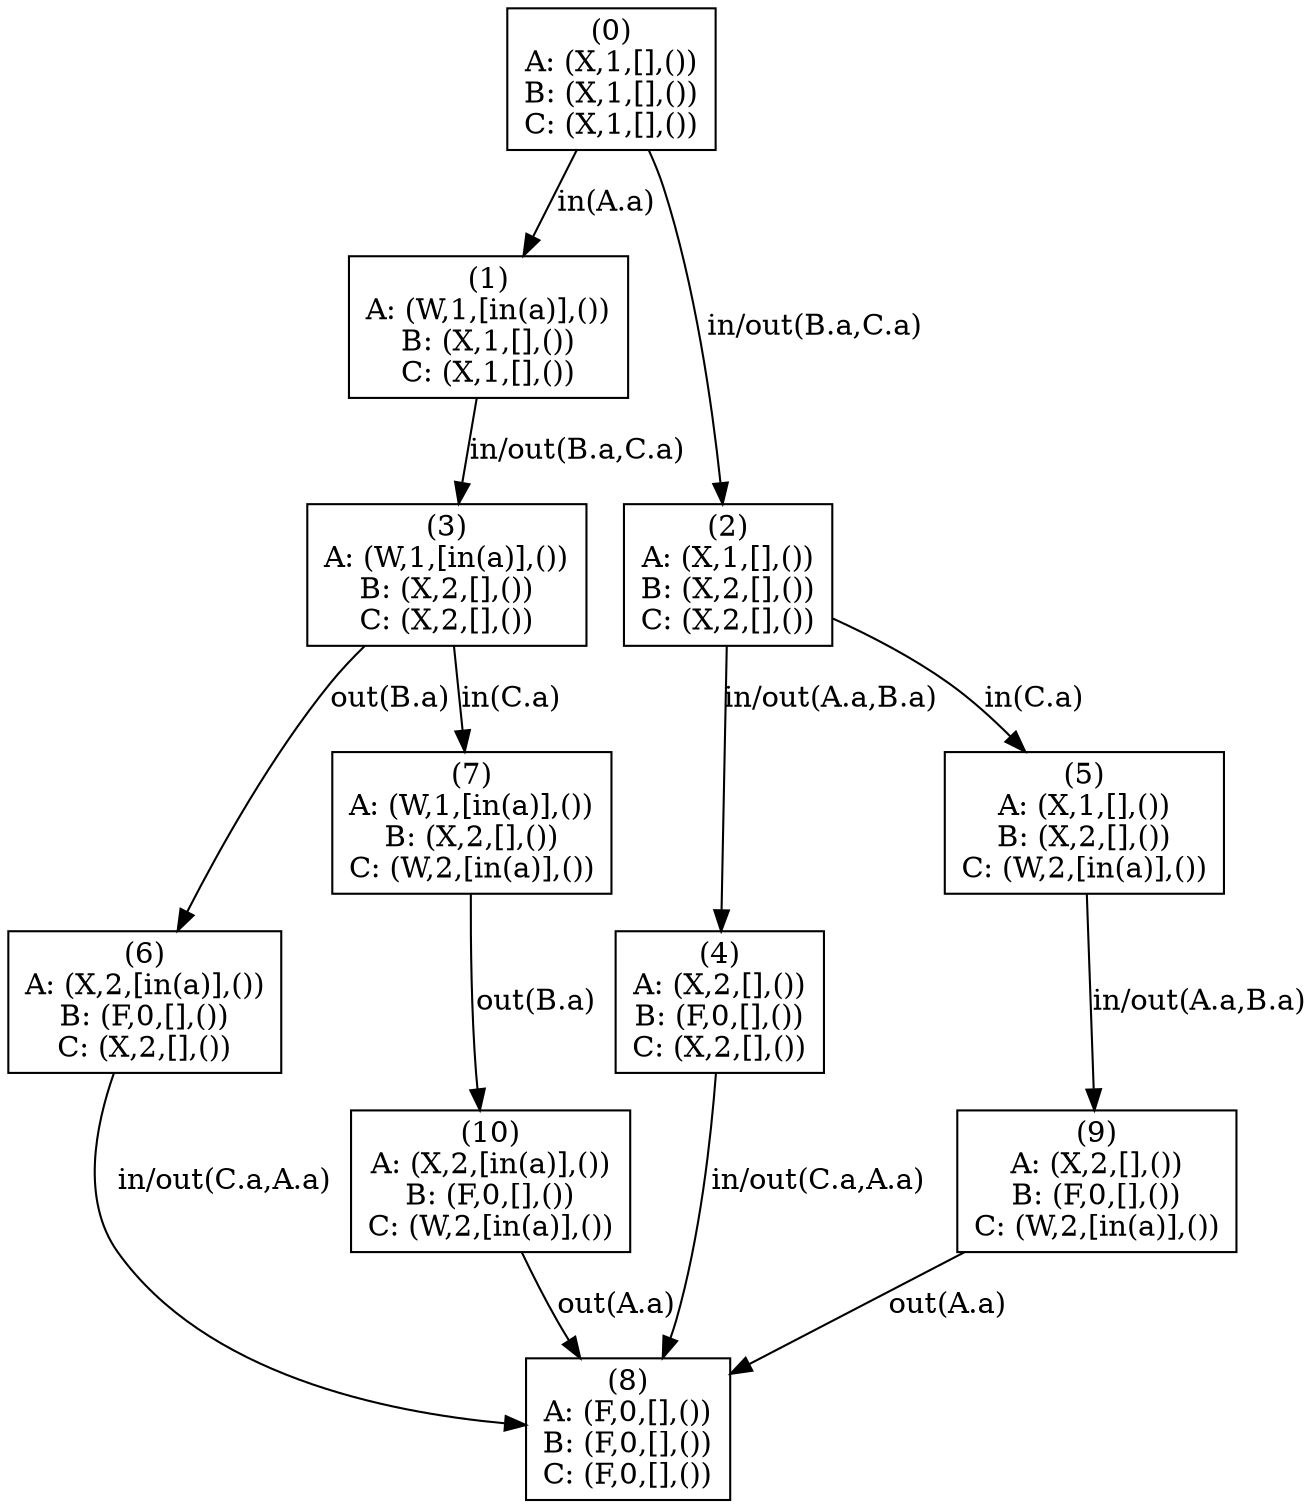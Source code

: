 digraph G {
	 rankdir=TB;
	0 [label = "(0)\nA: (X,1,[],())\nB: (X,1,[],())\nC: (X,1,[],())" shape=box];
	1 [label = "(1)\nA: (W,1,[in(a)],())\nB: (X,1,[],())\nC: (X,1,[],())" shape=box];
	2 [label = "(2)\nA: (X,1,[],())\nB: (X,2,[],())\nC: (X,2,[],())" shape=box];
	3 [label = "(3)\nA: (W,1,[in(a)],())\nB: (X,2,[],())\nC: (X,2,[],())" shape=box];
	4 [label = "(4)\nA: (X,2,[],())\nB: (F,0,[],())\nC: (X,2,[],())" shape=box];
	5 [label = "(5)\nA: (X,1,[],())\nB: (X,2,[],())\nC: (W,2,[in(a)],())" shape=box];
	6 [label = "(6)\nA: (X,2,[in(a)],())\nB: (F,0,[],())\nC: (X,2,[],())" shape=box];
	7 [label = "(7)\nA: (W,1,[in(a)],())\nB: (X,2,[],())\nC: (W,2,[in(a)],())" shape=box];
	8 [label = "(8)\nA: (F,0,[],())\nB: (F,0,[],())\nC: (F,0,[],())" shape=box];
	9 [label = "(9)\nA: (X,2,[],())\nB: (F,0,[],())\nC: (W,2,[in(a)],())" shape=box];
	10 [label = "(10)\nA: (X,2,[in(a)],())\nB: (F,0,[],())\nC: (W,2,[in(a)],())" shape=box];
	0 -> 1 [label = "in(A.a)"];
	0 -> 2 [label = "in/out(B.a,C.a)"];
	1 -> 3 [label = "in/out(B.a,C.a)"];
	2 -> 4 [label = "in/out(A.a,B.a)"];
	2 -> 5 [label = "in(C.a)"];
	3 -> 6 [label = "out(B.a)"];
	3 -> 7 [label = "in(C.a)"];
	4 -> 8 [label = "in/out(C.a,A.a)"];
	5 -> 9 [label = "in/out(A.a,B.a)"];
	6 -> 8 [label = "in/out(C.a,A.a)"];
	7 -> 10 [label = "out(B.a)"];
	9 -> 8 [label = "out(A.a)"];
	10 -> 8 [label = "out(A.a)"];
}

